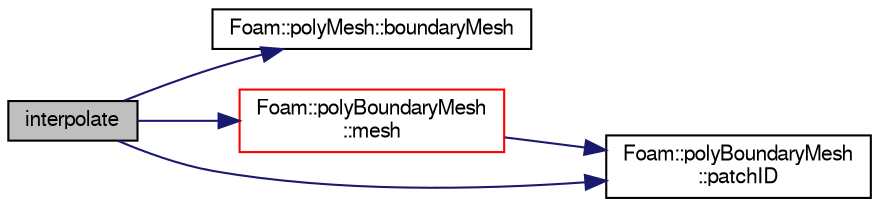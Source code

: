 digraph "interpolate"
{
  bgcolor="transparent";
  edge [fontname="FreeSans",fontsize="10",labelfontname="FreeSans",labelfontsize="10"];
  node [fontname="FreeSans",fontsize="10",shape=record];
  rankdir="LR";
  Node182 [label="interpolate",height=0.2,width=0.4,color="black", fillcolor="grey75", style="filled", fontcolor="black"];
  Node182 -> Node183 [color="midnightblue",fontsize="10",style="solid",fontname="FreeSans"];
  Node183 [label="Foam::polyMesh::boundaryMesh",height=0.2,width=0.4,color="black",URL="$a27410.html#a9f2b68c134340291eda6197f47f25484",tooltip="Return boundary mesh. "];
  Node182 -> Node184 [color="midnightblue",fontsize="10",style="solid",fontname="FreeSans"];
  Node184 [label="Foam::polyBoundaryMesh\l::mesh",height=0.2,width=0.4,color="red",URL="$a27402.html#ae78c91f8ff731c07ccc4351d9fe861ba",tooltip="Return the mesh reference. "];
  Node184 -> Node286 [color="midnightblue",fontsize="10",style="solid",fontname="FreeSans"];
  Node286 [label="Foam::polyBoundaryMesh\l::patchID",height=0.2,width=0.4,color="black",URL="$a27402.html#abd25b8071ecc034dbbf6772347ed9ce1",tooltip="Per boundary face label the patch index. "];
  Node182 -> Node286 [color="midnightblue",fontsize="10",style="solid",fontname="FreeSans"];
}
